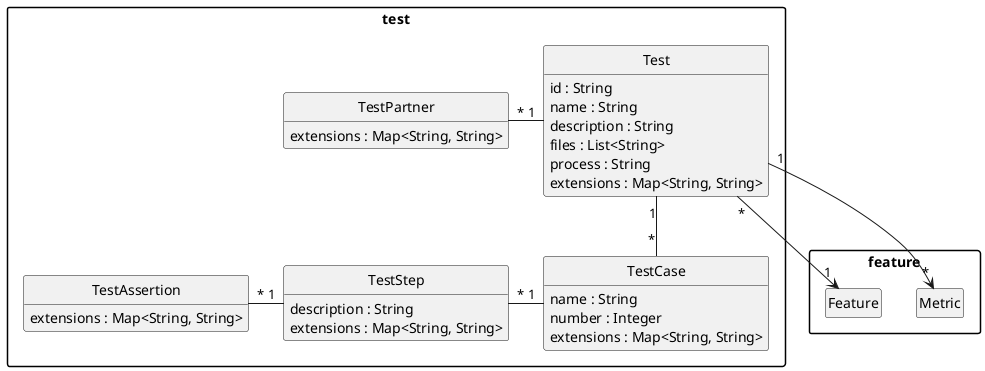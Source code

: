 @startuml
package "feature" {

	class Metric {
	}

	class Feature {
	}

}

package "test" {

	class Test {
	  id : String
	  name : String
	  description : String
	  files : List<String>
	  process : String
extensions : Map<String, String>
	}

	class TestAssertion {
	extensions : Map<String, String>
	}

	class TestStep {
	  description : String
	  extensions : Map<String, String>
	}

	class TestCase {
	  name : String
	  number : Integer
	  extensions : Map<String, String>
	}

	class TestPartner {
	 extensions : Map<String, String>
	}

}

Test "*" -down-> "1" Feature
Test "1" -> "*" Metric
Test "1" -left- "*" TestPartner
Test "1" -down- "*" TestCase
TestCase "1" -left- "*" TestStep
TestStep "1" -left "*" TestAssertion

hide empty members
hide empty methods
hide circle

skinparam monochrome true
skinparam shadowing false
skinparam packageStyle rect
@enduml
